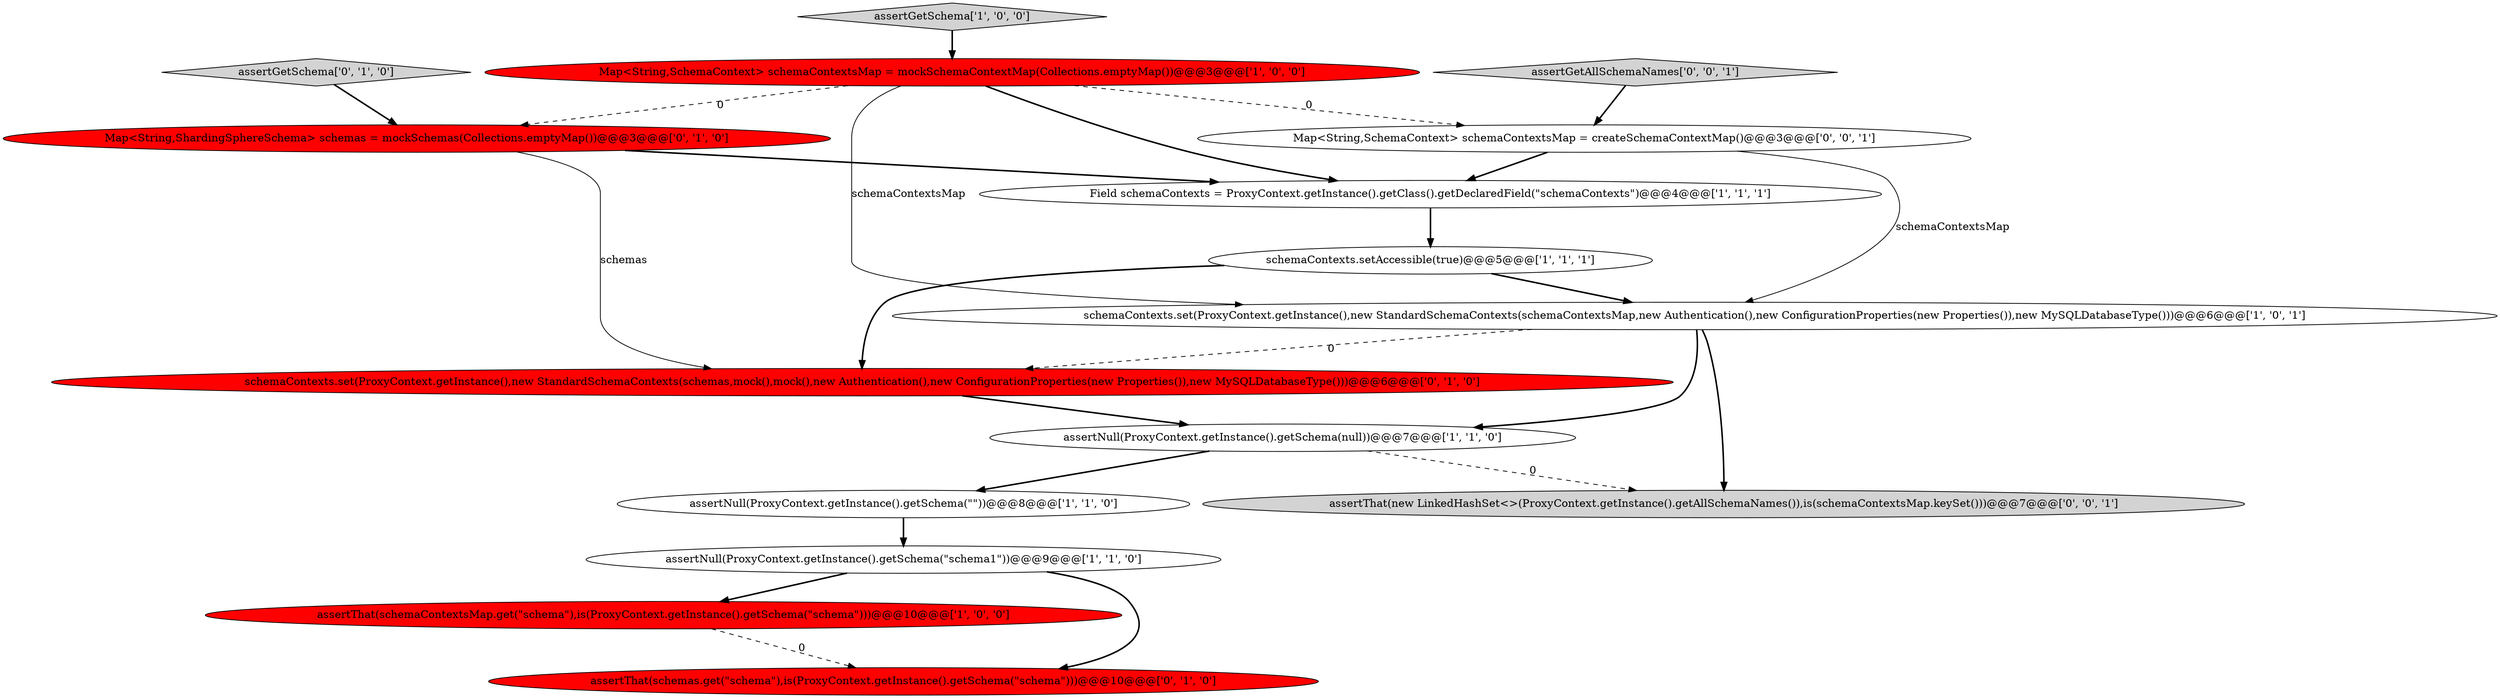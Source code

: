 digraph {
2 [style = filled, label = "assertThat(schemaContextsMap.get(\"schema\"),is(ProxyContext.getInstance().getSchema(\"schema\")))@@@10@@@['1', '0', '0']", fillcolor = red, shape = ellipse image = "AAA1AAABBB1BBB"];
7 [style = filled, label = "assertNull(ProxyContext.getInstance().getSchema(\"\"))@@@8@@@['1', '1', '0']", fillcolor = white, shape = ellipse image = "AAA0AAABBB1BBB"];
0 [style = filled, label = "schemaContexts.setAccessible(true)@@@5@@@['1', '1', '1']", fillcolor = white, shape = ellipse image = "AAA0AAABBB1BBB"];
4 [style = filled, label = "Map<String,SchemaContext> schemaContextsMap = mockSchemaContextMap(Collections.emptyMap())@@@3@@@['1', '0', '0']", fillcolor = red, shape = ellipse image = "AAA1AAABBB1BBB"];
9 [style = filled, label = "schemaContexts.set(ProxyContext.getInstance(),new StandardSchemaContexts(schemas,mock(),mock(),new Authentication(),new ConfigurationProperties(new Properties()),new MySQLDatabaseType()))@@@6@@@['0', '1', '0']", fillcolor = red, shape = ellipse image = "AAA1AAABBB2BBB"];
11 [style = filled, label = "Map<String,ShardingSphereSchema> schemas = mockSchemas(Collections.emptyMap())@@@3@@@['0', '1', '0']", fillcolor = red, shape = ellipse image = "AAA1AAABBB2BBB"];
5 [style = filled, label = "Field schemaContexts = ProxyContext.getInstance().getClass().getDeclaredField(\"schemaContexts\")@@@4@@@['1', '1', '1']", fillcolor = white, shape = ellipse image = "AAA0AAABBB1BBB"];
13 [style = filled, label = "Map<String,SchemaContext> schemaContextsMap = createSchemaContextMap()@@@3@@@['0', '0', '1']", fillcolor = white, shape = ellipse image = "AAA0AAABBB3BBB"];
14 [style = filled, label = "assertGetAllSchemaNames['0', '0', '1']", fillcolor = lightgray, shape = diamond image = "AAA0AAABBB3BBB"];
15 [style = filled, label = "assertThat(new LinkedHashSet<>(ProxyContext.getInstance().getAllSchemaNames()),is(schemaContextsMap.keySet()))@@@7@@@['0', '0', '1']", fillcolor = lightgray, shape = ellipse image = "AAA0AAABBB3BBB"];
12 [style = filled, label = "assertThat(schemas.get(\"schema\"),is(ProxyContext.getInstance().getSchema(\"schema\")))@@@10@@@['0', '1', '0']", fillcolor = red, shape = ellipse image = "AAA1AAABBB2BBB"];
3 [style = filled, label = "assertNull(ProxyContext.getInstance().getSchema(null))@@@7@@@['1', '1', '0']", fillcolor = white, shape = ellipse image = "AAA0AAABBB1BBB"];
6 [style = filled, label = "schemaContexts.set(ProxyContext.getInstance(),new StandardSchemaContexts(schemaContextsMap,new Authentication(),new ConfigurationProperties(new Properties()),new MySQLDatabaseType()))@@@6@@@['1', '0', '1']", fillcolor = white, shape = ellipse image = "AAA0AAABBB1BBB"];
8 [style = filled, label = "assertGetSchema['1', '0', '0']", fillcolor = lightgray, shape = diamond image = "AAA0AAABBB1BBB"];
10 [style = filled, label = "assertGetSchema['0', '1', '0']", fillcolor = lightgray, shape = diamond image = "AAA0AAABBB2BBB"];
1 [style = filled, label = "assertNull(ProxyContext.getInstance().getSchema(\"schema1\"))@@@9@@@['1', '1', '0']", fillcolor = white, shape = ellipse image = "AAA0AAABBB1BBB"];
6->3 [style = bold, label=""];
0->9 [style = bold, label=""];
7->1 [style = bold, label=""];
0->6 [style = bold, label=""];
6->9 [style = dashed, label="0"];
11->9 [style = solid, label="schemas"];
13->6 [style = solid, label="schemaContextsMap"];
6->15 [style = bold, label=""];
2->12 [style = dashed, label="0"];
11->5 [style = bold, label=""];
5->0 [style = bold, label=""];
3->7 [style = bold, label=""];
1->12 [style = bold, label=""];
13->5 [style = bold, label=""];
3->15 [style = dashed, label="0"];
9->3 [style = bold, label=""];
1->2 [style = bold, label=""];
8->4 [style = bold, label=""];
14->13 [style = bold, label=""];
4->11 [style = dashed, label="0"];
4->13 [style = dashed, label="0"];
4->6 [style = solid, label="schemaContextsMap"];
4->5 [style = bold, label=""];
10->11 [style = bold, label=""];
}
